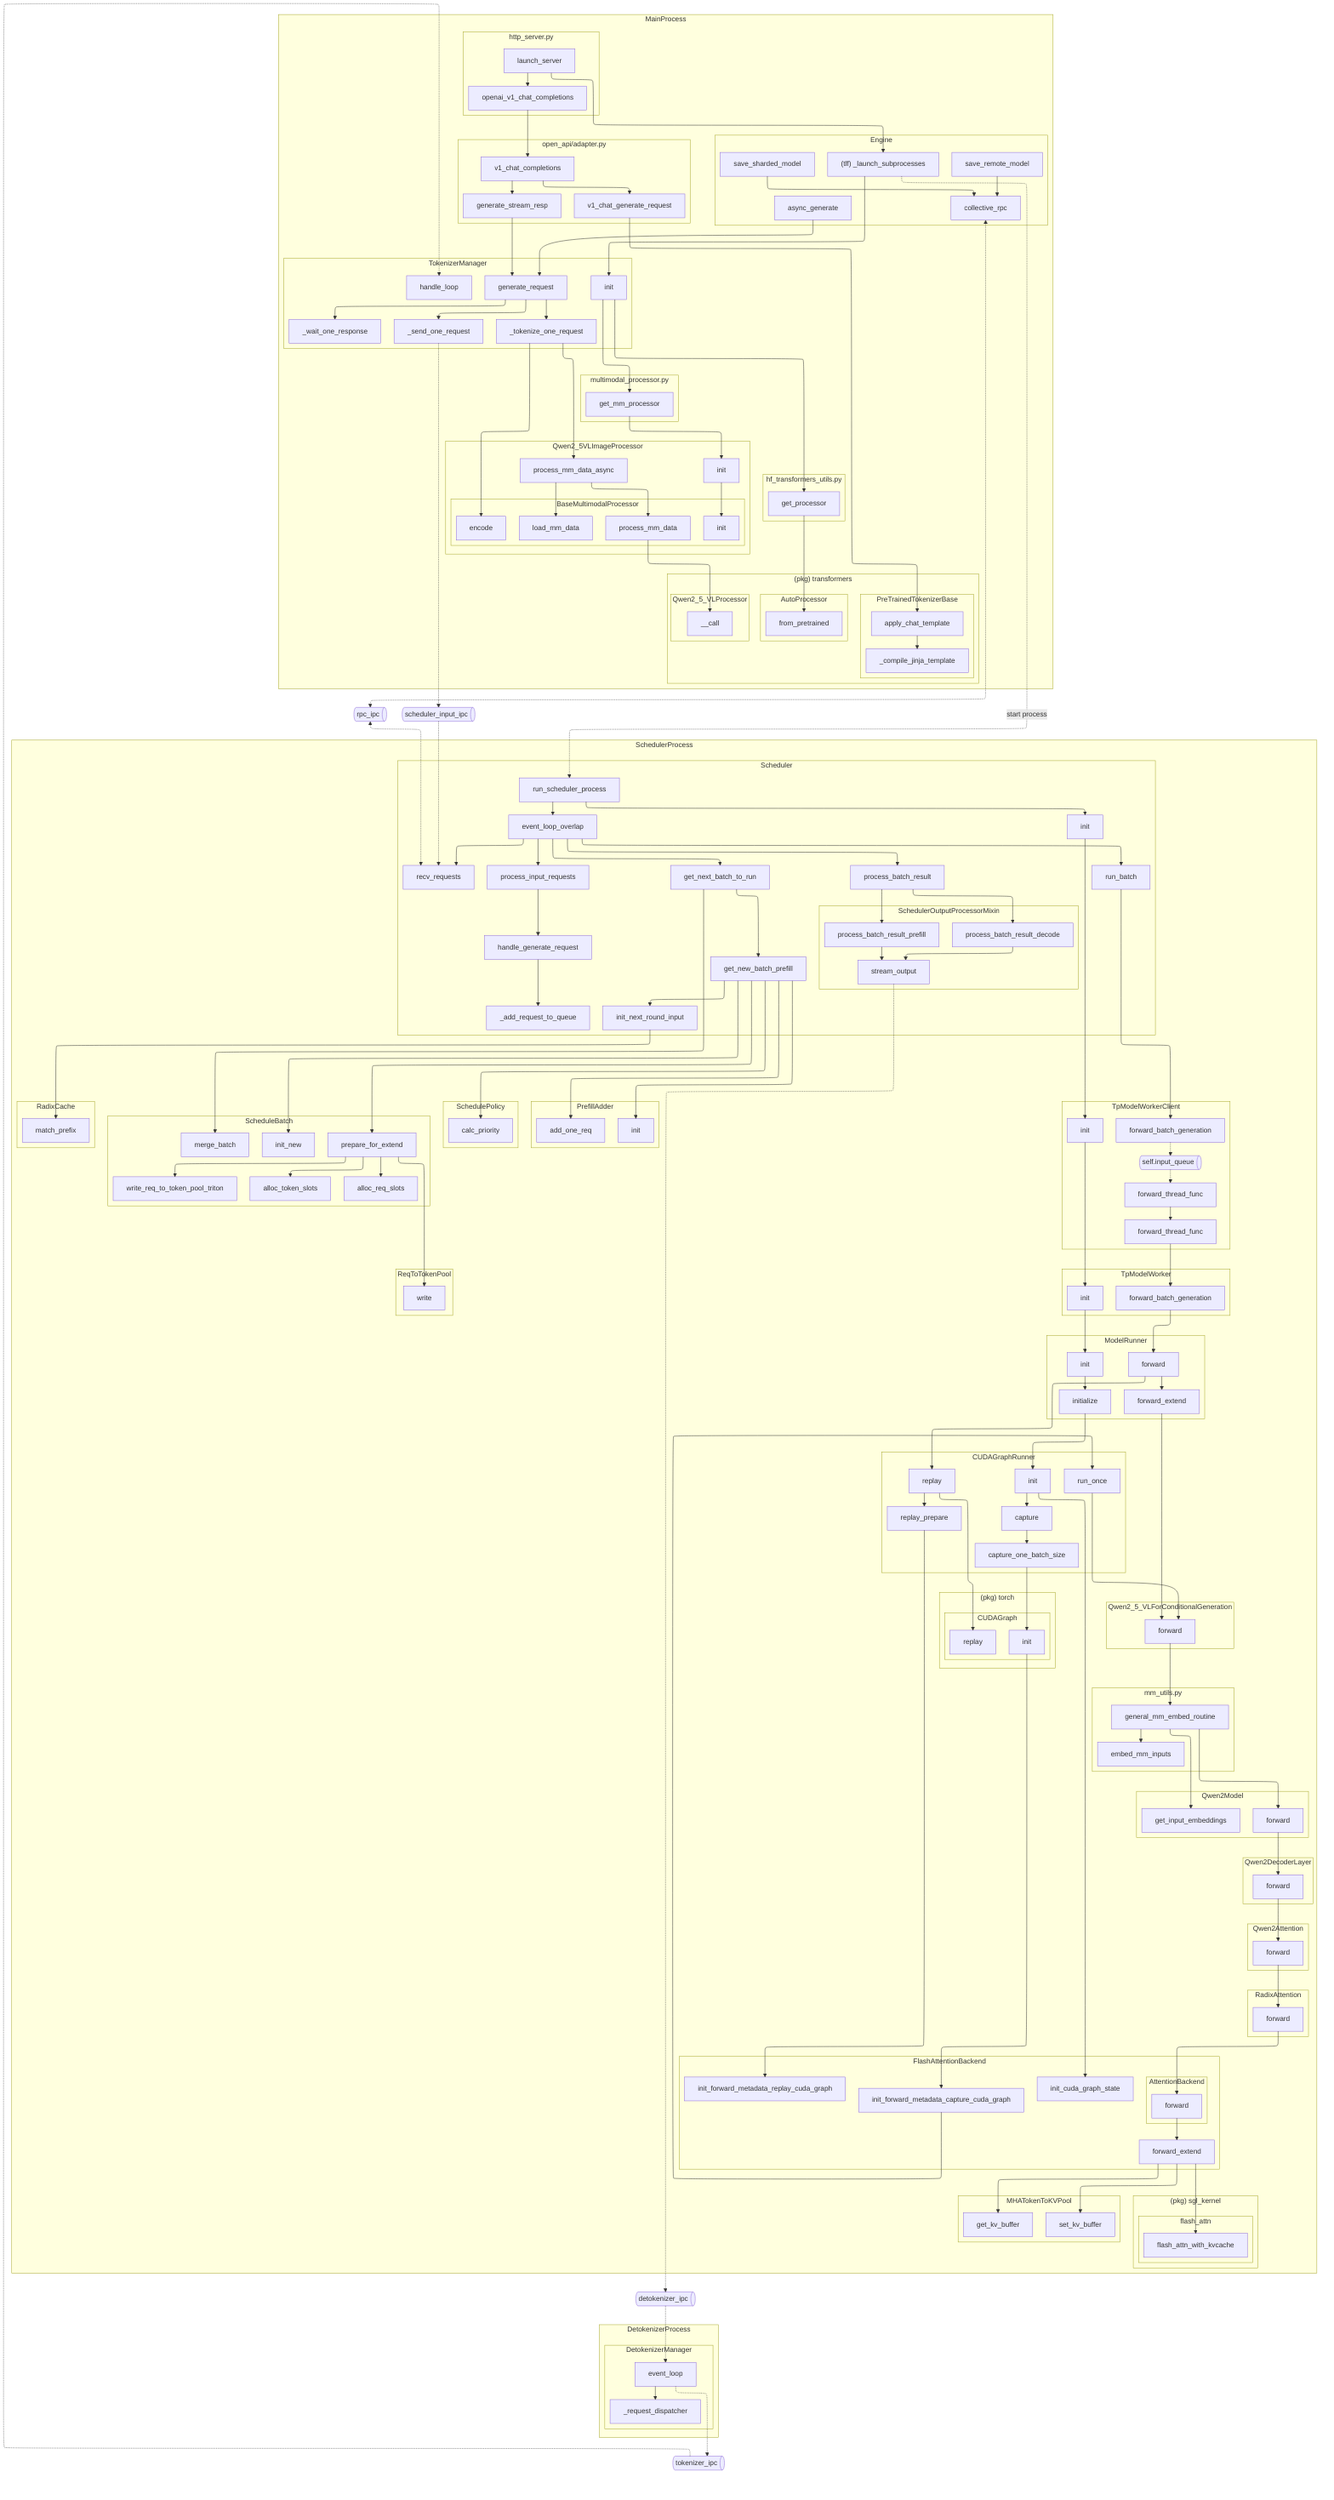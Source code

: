 ---
config:
  layout: elk
---
flowchart TD
  subgraph TokenizerManager["TokenizerManager"]
    TokenizerManager.init["init"]
    TokenizerManager.handle_loop["handle_loop"]
    TokenizerManager.generate_request["generate_request"]
    TokenizerManager._tokenize_one_request["_tokenize_one_request"]
    TokenizerManager._send_one_request["_send_one_request"]
    TokenizerManager._wait_one_response["_wait_one_response"]
  end
  subgraph Qwen2_5VLImageProcessor["Qwen2_5VLImageProcessor"]
    Qwen2_5VLImageProcessor.init["init"]
      Qwen2_5VLImageProcessor.process_mm_data_async["process_mm_data_async"]
    subgraph BaseMultimodalProcessor["BaseMultimodalProcessor"]
      BaseMultimodalProcessor.init["init"]
      BaseMultimodalProcessor.process_mm_data["process_mm_data"]
      BaseMultimodalProcessor.load_mm_data["load_mm_data"]
      BaseMultimodalProcessor.encode["encode"]
    end
  end
  
  subgraph Qwen2_5_VLProcessor["Qwen2_5_VLProcessor"]
    Qwen2_5_VLProcessor.call["__call"]
  end
  
  subgraph PreTrainedTokenizerBase["PreTrainedTokenizerBase"]
    PreTrainedTokenizerBase.apply_chat_template["apply_chat_template"]
    PreTrainedTokenizerBase._compile_jinja_template["_compile_jinja_template"]
  end
  subgraph AutoProcessor["AutoProcessor"]
    AutoProcessor.from_pretrained["from_pretrained"]
  end
  subgraph transformers["(pkg) transformers"]
    Qwen2_5_VLProcessor
    PreTrainedTokenizerBase
    AutoProcessor
  end
  
  subgraph Engine["Engine"]
    Engine.save_remote_model["save_remote_model"]
    Engine.save_sharded_model["save_sharded_model"]
    Engine.collective_rpc["collective_rpc"]
    Engine.async_generate["async_generate"]
    launch_subprocesses["(tlf) _launch_subprocesses"]
  end
  subgraph http_server_py["http_server.py"]
    openai_v1_chat_completions["openai_v1_chat_completions"]
    launch_server["launch_server"]
  end
   subgraph adapter["open_api/adapter.py"]
    v1_chat_completions["v1_chat_completions"]
    v1_chat_generate_request["v1_chat_generate_request"]
    generate_stream_resp["generate_stream_resp"]
  end
  subgraph hf_transformers_utils_py["hf_transformers_utils.py"]
    hf_transformers_utils_py.get_processor["get_processor"]
  end
  subgraph multimodal_processor_py["multimodal_processor.py"]
    multimodal_processor_py.get_mm_processor["get_mm_processor"]
  end
  subgraph MainProcess["MainProcess"]
    TokenizerManager
    BaseMultimodalProcessor
    Qwen2_5VLImageProcessor
    transformers
    Engine
    http_server_py
    adapter
    hf_transformers_utils_py
    multimodal_processor_py
  end

  subgraph ScheduleBatch["ScheduleBatch"]
    ScheduleBatch.merge_batch["merge_batch"]
    ScheduleBatch.init_new["init_new"]
    ScheduleBatch.prepare_for_extend["prepare_for_extend"]
    ScheduleBatch.alloc_req_slots["alloc_req_slots"]
    ScheduleBatch.alloc_token_slots["alloc_token_slots"]
    ScheduleBatch.write_req_to_token_pool_triton["write_req_to_token_pool_triton"]
  end
  subgraph SchedulePolicy["SchedulePolicy"]
    SchedulePolicy.calc_priority["calc_priority"]
  end
  subgraph SchedulerOutputProcessorMixin["SchedulerOutputProcessorMixin"]
    SchedulerOutputProcessorMixin.process_batch_result_prefill["process_batch_result_prefill"]
    SchedulerOutputProcessorMixin.process_batch_result_decode["process_batch_result_decode"]
    SchedulerOutputProcessorMixin.stream_output["stream_output"]
  end
  subgraph Scheduler["Scheduler"]
    run_scheduler_process
    SchedulerOutputProcessorMixin
    Scheduler.init["init"]
    Scheduler.recv_requests["recv_requests"]
    Scheduler.event_loop_overlap["event_loop_overlap"]
    Scheduler.process_input_requests["process_input_requests"]
    Scheduler.handle_generate_request["handle_generate_request"]
    Scheduler._add_request_to_queue["_add_request_to_queue"]
    Scheduler.get_next_batch_to_run["get_next_batch_to_run"]
    Scheduler.get_new_batch_prefill["get_new_batch_prefill"]
    Scheduler.init_next_round_input["init_next_round_input"]
    Scheduler.run_batch["run_batch"]
    Scheduler.process_batch_result["process_batch_result"]
  end
  subgraph RadixCache["RadixCache"]
    RadixCache.match_prefix["match_prefix"]
  end
  subgraph TpModelWorkerClient["TpModelWorkerClient"]
    TpModelWorkerClient.init["init"]
    TpModelWorkerClient.forward_batch_generation["forward_batch_generation"]
    TpModelWorkerClient.forward_thread_func["forward_thread_func"]
    TpModelWorkerClient.forward_thread_func_["forward_thread_func"]
    TpModelWorkerClient.input_queue["self.input_queue"]
    TpModelWorkerClient.input_queue@{ shape: h-cyl}
  end
  subgraph TpModelWorker["TpModelWorker"]
    TpModelWorker.init["init"]
    TpModelWorker.forward_batch_generation["forward_batch_generation"]
  end
  subgraph ModelRunner["ModelRunner"]
    ModelRunner.init["init"]
    ModelRunner.initialize["initialize"]
    ModelRunner.forward["forward"]
    ModelRunner.forward_extend["forward_extend"]
  end
  subgraph CUDAGraphRunner["CUDAGraphRunner"]
    CUDAGraphRunner.init["init"]
    CUDAGraphRunner.capture["capture"]
    CUDAGraphRunner.capture_one_batch_size["capture_one_batch_size"]
    CUDAGraphRunner.run_once["run_once"]
    CUDAGraphRunner.replay["replay"]
    CUDAGraphRunner.replay_prepare["replay_prepare"]
  end

  subgraph ReqToTokenPool["ReqToTokenPool"]
    ReqToTokenPool.write["write"]
  end
  subgraph Qwen2_5_VLForConditionalGeneration["Qwen2_5_VLForConditionalGeneration"]
    Qwen2_5_VLForConditionalGeneration.forward["forward"]
  end
  subgraph Qwen2Model["Qwen2Model"]
    Qwen2Model.forward["forward"]
    Qwen2Model.get_input_embeddings["get_input_embeddings"]
  end

  subgraph Qwen2DecoderLayer["Qwen2DecoderLayer"]
    Qwen2DecoderLayer.forward["forward"]
  end

  subgraph Qwen2Attention["Qwen2Attention"]
    Qwen2Attention.forward["forward"]
  end

  subgraph RadixAttention["RadixAttention"]
    RadixAttention.forward["forward"]
  end

  subgraph FlashAttentionBackend["FlashAttentionBackend"]
    FlashAttentionBackend.forward_extend["forward_extend"]
    FlashAttentionBackend.init_cuda_graph_state["init_cuda_graph_state"]
    FlashAttentionBackend.init_forward_metadata_capture_cuda_graph["init_forward_metadata_capture_cuda_graph"]
    FlashAttentionBackend.init_forward_metadata_replay_cuda_graph["init_forward_metadata_replay_cuda_graph"]
    subgraph AttentionBackend["AttentionBackend"]
      AttentionBackend.forward["forward"]
    end
  end

  subgraph MHATokenToKVPool["MHATokenToKVPool"]
    MHATokenToKVPool.set_kv_buffer["set_kv_buffer"]
    MHATokenToKVPool.get_kv_buffer["get_kv_buffer"]
  end

  subgraph mm_utils_py["mm_utils.py"]
    mm_utils_py.general_mm_embed_routine["general_mm_embed_routine"]
    mm_utils_py.embed_mm_inputs["embed_mm_inputs"]
  end

  subgraph PrefillAdder["PrefillAdder"]
    PrefillAdder.init["init"]
    PrefillAdder.add_one_req["add_one_req"]
  end
  subgraph torch["(pkg) torch"]
    subgraph CUDAGraph ["CUDAGraph"]
      CUDAGraph.init["init"]
      CUDAGraph.replay["replay"]
  end
end
  subgraph SchedulerProcess["SchedulerProcess"]
    Scheduler
    ScheduleBatch
    SchedulePolicy
    RadixCache
    ReqToTokenPool
    TpModelWorkerClient
    TpModelWorker
    ModelRunner
    mm_utils_py
    Qwen2_5_VLForConditionalGeneration
    Qwen2Model
    Qwen2DecoderLayer
    Qwen2Attention
    RadixAttention
    FlashAttentionBackend
    MHATokenToKVPool
    CUDAGraphRunner
    PrefillAdder
    torch
    subgraph "(pkg) sgl_kernel"
      subgraph flash_attn["flash_attn"]
        flash_attn_with_kvcache["flash_attn_with_kvcache"]
      end
    end
  end
  subgraph DetokenizerManager["DetokenizerManager"]
    DetokenizerManager._request_dispatcher["_request_dispatcher"]
    DetokenizerManager.event_loop["event_loop"]
  end
  subgraph DetokenizerProcess["DetokenizerProcess"]
    DetokenizerManager
  end

  
  launch_server --> launch_subprocesses -.start process.-> run_scheduler_process --> Scheduler.event_loop_overlap
  launch_subprocesses --> TokenizerManager.init --> hf_transformers_utils_py.get_processor --> AutoProcessor.from_pretrained
  TokenizerManager.init --> multimodal_processor_py.get_mm_processor --> Qwen2_5VLImageProcessor.init --> BaseMultimodalProcessor.init
  run_scheduler_process 
  --> Scheduler.init 
  --> TpModelWorkerClient.init 
  --> TpModelWorker.init 
  --> ModelRunner.init 
  --> ModelRunner.initialize
  --> CUDAGraphRunner.init
  CUDAGraphRunner.init --> FlashAttentionBackend.init_cuda_graph_state 
  CUDAGraphRunner.init --> CUDAGraphRunner.capture --> CUDAGraphRunner.capture_one_batch_size --> CUDAGraph.init
  --> FlashAttentionBackend.init_forward_metadata_capture_cuda_graph --> CUDAGraphRunner.run_once --> Qwen2_5_VLForConditionalGeneration.forward

  launch_server --> openai_v1_chat_completions
  openai_v1_chat_completions --> v1_chat_completions
  DetokenizerManager.event_loop --> DetokenizerManager._request_dispatcher
  Engine.save_remote_model --> Engine.collective_rpc
  Engine.save_sharded_model --> Engine.collective_rpc

  

  v1_chat_completions --> v1_chat_generate_request --> PreTrainedTokenizerBase.apply_chat_template --> PreTrainedTokenizerBase._compile_jinja_template
  v1_chat_completions --> generate_stream_resp
  generate_stream_resp --> TokenizerManager.generate_request
  Engine.async_generate --> TokenizerManager.generate_request
  TokenizerManager.generate_request --> TokenizerManager._tokenize_one_request & TokenizerManager._send_one_request & TokenizerManager._wait_one_response
  TokenizerManager._tokenize_one_request --> BaseMultimodalProcessor.encode
  TokenizerManager._tokenize_one_request --> Qwen2_5VLImageProcessor.process_mm_data_async 
  Qwen2_5VLImageProcessor.process_mm_data_async --> BaseMultimodalProcessor.load_mm_data 
  Qwen2_5VLImageProcessor.process_mm_data_async --> BaseMultimodalProcessor.process_mm_data
  BaseMultimodalProcessor.process_mm_data --> Qwen2_5_VLProcessor.call
  SchedulerOutputProcessorMixin.stream_output -..-> detokenizer_ipc["detokenizer_ipc"]
  detokenizer_ipc -..-> DetokenizerManager.event_loop
  DetokenizerManager.event_loop -..-> tokenizer_ipc["tokenizer_ipc"]
  tokenizer_ipc -..-> TokenizerManager.handle_loop
  Engine.collective_rpc <-..-> rpc_ipc["rpc_ipc"]
  rpc_ipc <-..-> Scheduler.recv_requests
  TokenizerManager._send_one_request -..-> scheduler_input_ipc["scheduler_input_ipc"]
  scheduler_input_ipc -..-> Scheduler.recv_requests
  Scheduler.event_loop_overlap --> Scheduler.recv_requests & Scheduler.process_input_requests & Scheduler.get_next_batch_to_run & Scheduler.run_batch & Scheduler.process_batch_result
  Scheduler.process_batch_result --> SchedulerOutputProcessorMixin.process_batch_result_decode --> SchedulerOutputProcessorMixin.stream_output
  Scheduler.process_batch_result --> SchedulerOutputProcessorMixin.process_batch_result_prefill --> SchedulerOutputProcessorMixin.stream_output
  Scheduler.process_input_requests --> Scheduler.handle_generate_request
  Scheduler.handle_generate_request --> Scheduler._add_request_to_queue
  Scheduler.get_next_batch_to_run --> ScheduleBatch.merge_batch & Scheduler.get_new_batch_prefill
  Scheduler.get_new_batch_prefill --> SchedulePolicy.calc_priority & Scheduler.init_next_round_input & ScheduleBatch.init_new & ScheduleBatch.prepare_for_extend
  Scheduler.get_new_batch_prefill --> PrefillAdder.init & PrefillAdder.add_one_req
  Scheduler.init_next_round_input --> RadixCache.match_prefix
  ScheduleBatch.prepare_for_extend --> ScheduleBatch.alloc_req_slots & ReqToTokenPool.write & ScheduleBatch.alloc_token_slots & ScheduleBatch.write_req_to_token_pool_triton
  Scheduler.run_batch --> TpModelWorkerClient.forward_batch_generation

  TpModelWorkerClient.forward_batch_generation
  -..-> TpModelWorkerClient.input_queue -..-> TpModelWorkerClient.forward_thread_func
  --> TpModelWorkerClient.forward_thread_func_
  --> TpModelWorker.forward_batch_generation
  --> ModelRunner.forward
  ModelRunner.forward --> ModelRunner.forward_extend
  --> Qwen2_5_VLForConditionalGeneration.forward 
  --> mm_utils_py.general_mm_embed_routine --> Qwen2Model.get_input_embeddings & mm_utils_py.embed_mm_inputs & Qwen2Model.forward

  ModelRunner.forward --> CUDAGraphRunner.replay --> CUDAGraphRunner.replay_prepare & CUDAGraph.replay 
  CUDAGraphRunner.replay_prepare --> FlashAttentionBackend.init_forward_metadata_replay_cuda_graph

  Qwen2Model.forward --> Qwen2DecoderLayer.forward
  Qwen2DecoderLayer.forward --> Qwen2Attention.forward
  Qwen2Attention.forward --> RadixAttention.forward

  RadixAttention.forward --> AttentionBackend.forward --> FlashAttentionBackend.forward_extend
  FlashAttentionBackend.forward_extend --> MHATokenToKVPool.set_kv_buffer
  FlashAttentionBackend.forward_extend --> MHATokenToKVPool.get_kv_buffer
  FlashAttentionBackend.forward_extend --> flash_attn_with_kvcache

  detokenizer_ipc@{ shape: h-cyl}
  tokenizer_ipc@{ shape: h-cyl}
  rpc_ipc@{ shape: h-cyl}
  scheduler_input_ipc@{ shape: h-cyl}